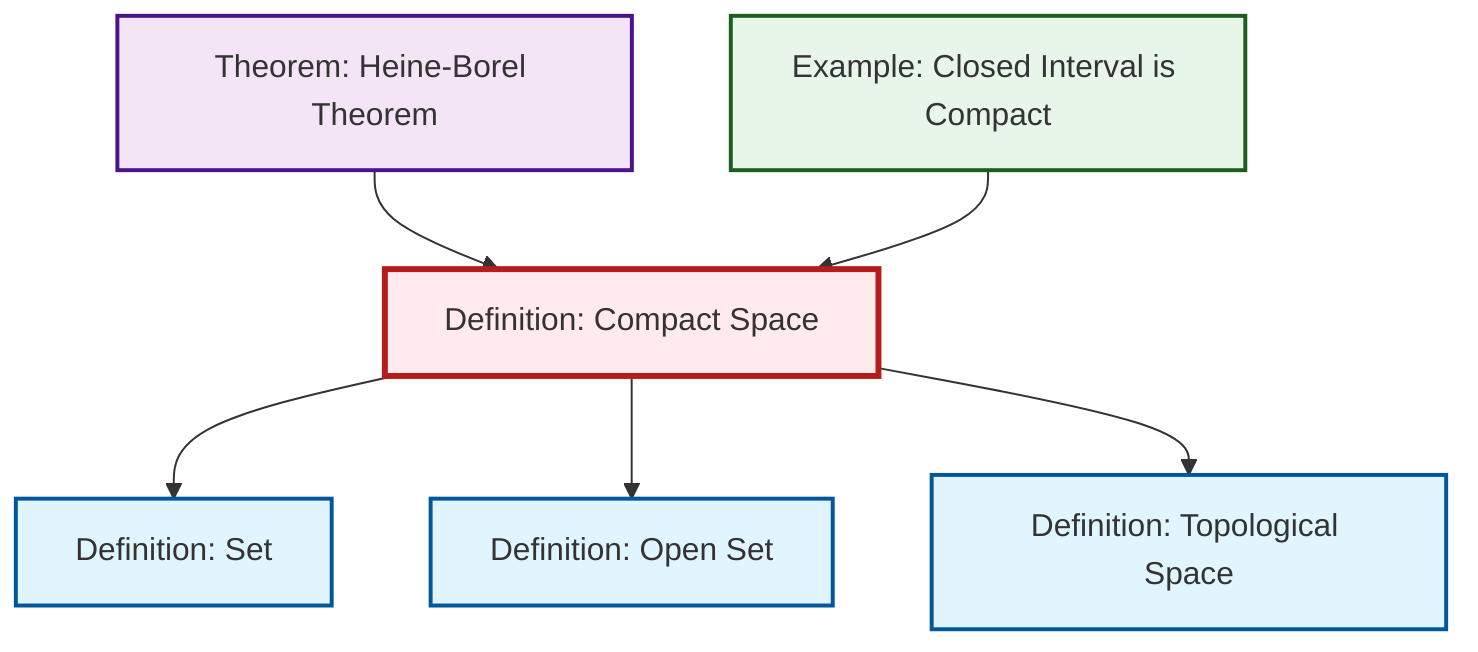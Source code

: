 graph TD
    classDef definition fill:#e1f5fe,stroke:#01579b,stroke-width:2px
    classDef theorem fill:#f3e5f5,stroke:#4a148c,stroke-width:2px
    classDef axiom fill:#fff3e0,stroke:#e65100,stroke-width:2px
    classDef example fill:#e8f5e9,stroke:#1b5e20,stroke-width:2px
    classDef current fill:#ffebee,stroke:#b71c1c,stroke-width:3px
    def-topological-space["Definition: Topological Space"]:::definition
    thm-heine-borel["Theorem: Heine-Borel Theorem"]:::theorem
    def-compact["Definition: Compact Space"]:::definition
    def-set["Definition: Set"]:::definition
    def-open-set["Definition: Open Set"]:::definition
    ex-closed-interval-compact["Example: Closed Interval is Compact"]:::example
    def-compact --> def-set
    thm-heine-borel --> def-compact
    def-compact --> def-open-set
    ex-closed-interval-compact --> def-compact
    def-compact --> def-topological-space
    class def-compact current